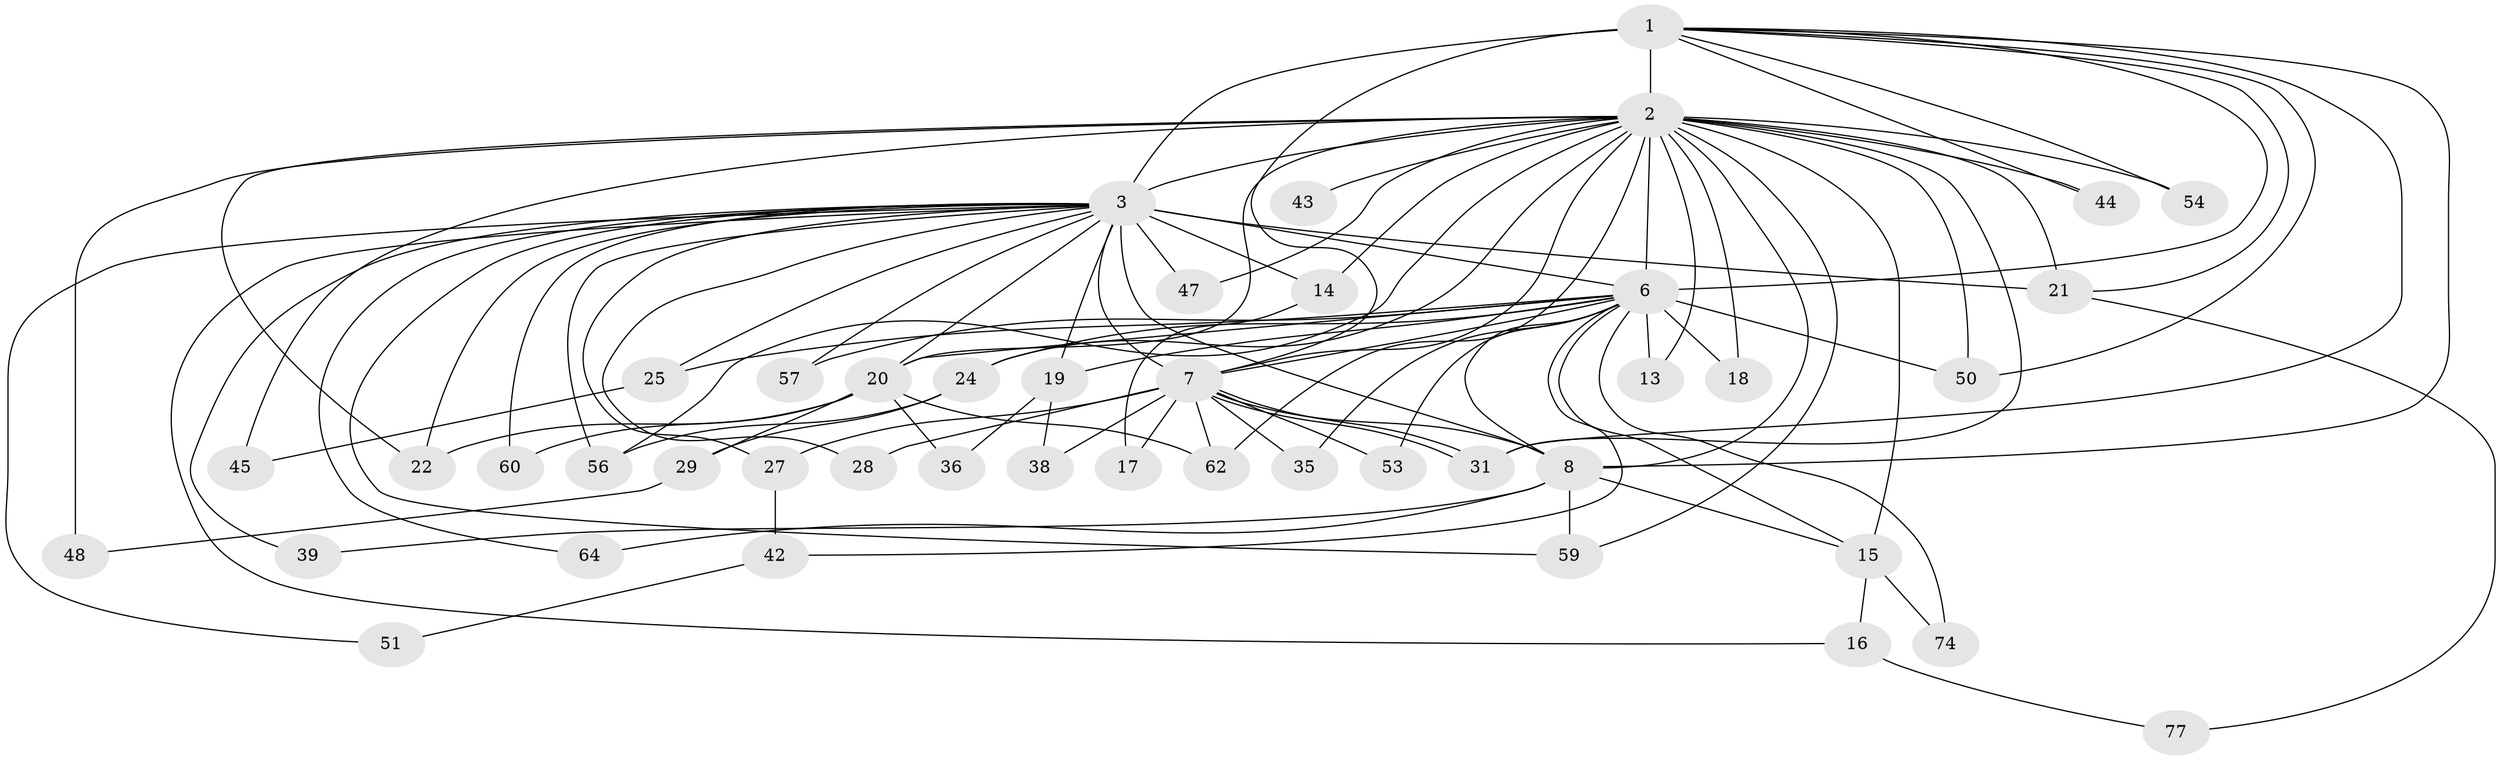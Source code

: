 // original degree distribution, {15: 0.011235955056179775, 26: 0.011235955056179775, 19: 0.033707865168539325, 20: 0.011235955056179775, 17: 0.011235955056179775, 12: 0.011235955056179775, 18: 0.011235955056179775, 21: 0.011235955056179775, 11: 0.011235955056179775, 4: 0.07865168539325842, 2: 0.5617977528089888, 6: 0.011235955056179775, 3: 0.19101123595505617, 9: 0.011235955056179775, 7: 0.011235955056179775, 8: 0.011235955056179775}
// Generated by graph-tools (version 1.1) at 2025/13/03/09/25 04:13:46]
// undirected, 44 vertices, 100 edges
graph export_dot {
graph [start="1"]
  node [color=gray90,style=filled];
  1 [super="+12"];
  2 [super="+72+78+86+76+32+4+11+37"];
  3 [super="+41+5+85+9+52+40"];
  6 [super="+49+10"];
  7;
  8 [super="+75+34"];
  13;
  14;
  15;
  16;
  17;
  18;
  19;
  20 [super="+66+46"];
  21;
  22;
  24 [super="+26"];
  25;
  27;
  28;
  29;
  31 [super="+55"];
  35;
  36;
  38;
  39;
  42;
  43;
  44;
  45;
  47;
  48;
  50 [super="+68"];
  51;
  53;
  54;
  56;
  57 [super="+58"];
  59 [super="+65"];
  60;
  62 [super="+82"];
  64;
  74;
  77;
  1 -- 2 [weight=3];
  1 -- 3 [weight=5];
  1 -- 6 [weight=2];
  1 -- 7;
  1 -- 8;
  1 -- 44;
  1 -- 54;
  1 -- 21;
  1 -- 31;
  1 -- 50;
  2 -- 3 [weight=7];
  2 -- 6 [weight=8];
  2 -- 7 [weight=2];
  2 -- 8 [weight=5];
  2 -- 45;
  2 -- 47;
  2 -- 48;
  2 -- 50 [weight=2];
  2 -- 54;
  2 -- 56;
  2 -- 31;
  2 -- 13;
  2 -- 15 [weight=2];
  2 -- 20 [weight=2];
  2 -- 21 [weight=2];
  2 -- 43;
  2 -- 59;
  2 -- 62;
  2 -- 44;
  2 -- 18 [weight=2];
  2 -- 22;
  2 -- 24 [weight=2];
  2 -- 14;
  3 -- 6 [weight=8];
  3 -- 7 [weight=3];
  3 -- 8 [weight=5];
  3 -- 14 [weight=2];
  3 -- 19;
  3 -- 25;
  3 -- 57;
  3 -- 16;
  3 -- 21 [weight=3];
  3 -- 27;
  3 -- 28;
  3 -- 51;
  3 -- 59;
  3 -- 60;
  3 -- 64;
  3 -- 22;
  3 -- 39;
  3 -- 47;
  3 -- 56;
  3 -- 20;
  6 -- 7 [weight=2];
  6 -- 8 [weight=2];
  6 -- 74;
  6 -- 13;
  6 -- 15;
  6 -- 18;
  6 -- 19;
  6 -- 20;
  6 -- 24 [weight=2];
  6 -- 25;
  6 -- 35;
  6 -- 42;
  6 -- 50;
  6 -- 53;
  6 -- 57 [weight=2];
  7 -- 8 [weight=2];
  7 -- 17;
  7 -- 27;
  7 -- 28;
  7 -- 31;
  7 -- 31;
  7 -- 35;
  7 -- 38;
  7 -- 53;
  7 -- 62;
  8 -- 15;
  8 -- 39;
  8 -- 64;
  8 -- 59;
  14 -- 17;
  15 -- 16;
  15 -- 74;
  16 -- 77;
  19 -- 36;
  19 -- 38;
  20 -- 22;
  20 -- 29;
  20 -- 36;
  20 -- 60;
  20 -- 62;
  21 -- 77;
  24 -- 29;
  24 -- 56;
  25 -- 45;
  27 -- 42;
  29 -- 48;
  42 -- 51;
}
